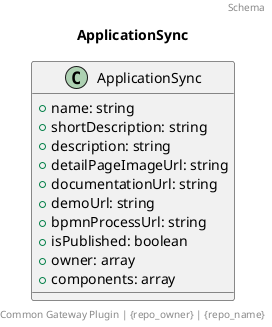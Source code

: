 @startuml
title: ApplicationSync
footer: Common Gateway Plugin | {repo_owner} | {repo_name} 
header: Schema

class ApplicationSync {
  + name: string
  + shortDescription: string
  + description: string
  + detailPageImageUrl: string
  + documentationUrl: string
  + demoUrl: string
  + bpmnProcessUrl: string
  + isPublished: boolean
  + owner: array
  + components: array
}
@enduml
